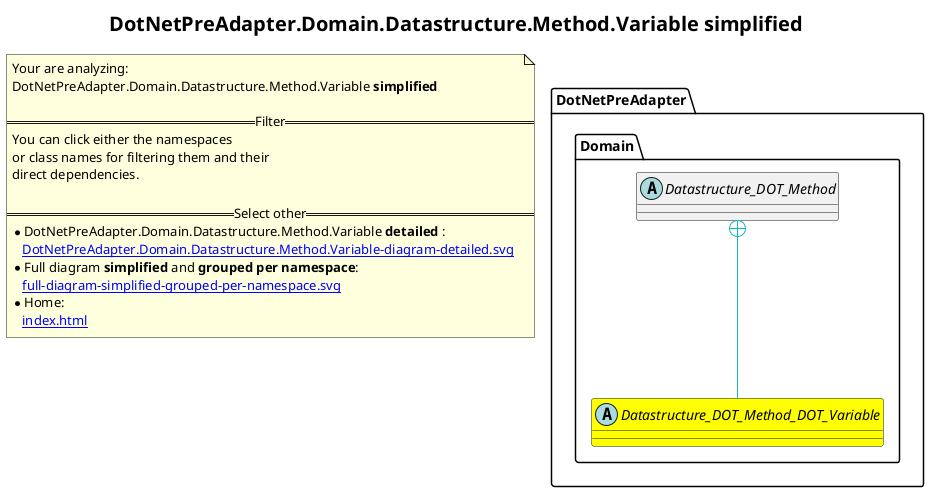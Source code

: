 @startuml
skinparam linetype ortho
title <size:20>DotNetPreAdapter.Domain.Datastructure.Method.Variable **simplified** </size>
note "Your are analyzing:\nDotNetPreAdapter.Domain.Datastructure.Method.Variable **simplified** \n\n==Filter==\nYou can click either the namespaces \nor class names for filtering them and their\ndirect dependencies.\n\n==Select other==\n* DotNetPreAdapter.Domain.Datastructure.Method.Variable **detailed** :\n   [[DotNetPreAdapter.Domain.Datastructure.Method.Variable-diagram-detailed.svg]]\n* Full diagram **simplified** and **grouped per namespace**:\n   [[full-diagram-simplified-grouped-per-namespace.svg]]\n* Home:\n   [[index.html]]" as FloatingNote
  abstract class DotNetPreAdapter.Domain.Datastructure_DOT_Method_DOT_Variable [[DotNetPreAdapter.Domain.Datastructure.Method.Variable-diagram-simplified.svg]] #yellow {
  }
  abstract class DotNetPreAdapter.Domain.Datastructure_DOT_Method [[DotNetPreAdapter.Domain.Datastructure.Method-diagram-simplified.svg]]  {
  }
 ' *************************************** 
 ' *************************************** 
 ' *************************************** 
' Class relations extracted from namespace:
' DotNetPreAdapter.Domain
DotNetPreAdapter.Domain.Datastructure_DOT_Method +-[#10BBBB]- DotNetPreAdapter.Domain.Datastructure_DOT_Method_DOT_Variable 
@enduml